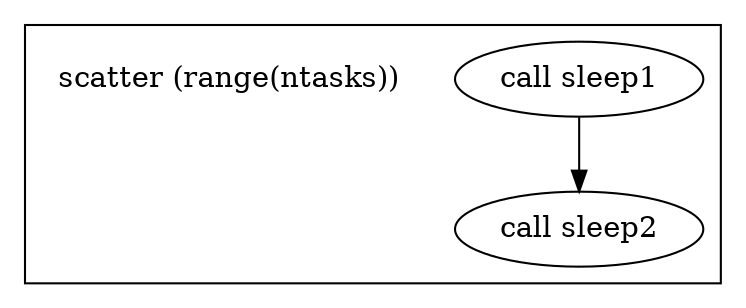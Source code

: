 digraph sleepwf {
  compound=true;
  "call sleep1" -> "call sleep2" 
  
subgraph cluster_0 {
  "call sleep1"
  "call sleep2"
  "scatter (range(ntasks))" [shape=plaintext]
}
      
}

